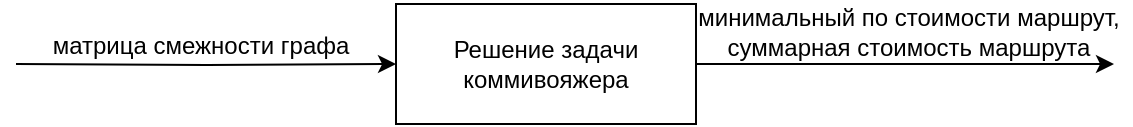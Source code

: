 <mxfile version="13.9.9" type="device"><diagram id="K2V1yUuVNXDiHOk21Qxd" name="Page-1"><mxGraphModel dx="1086" dy="806" grid="0" gridSize="10" guides="1" tooltips="1" connect="1" arrows="1" fold="1" page="1" pageScale="1" pageWidth="827" pageHeight="1169" math="0" shadow="0"><root><mxCell id="0"/><mxCell id="1" parent="0"/><mxCell id="JF6VfA7GZj0o-qjHGWKV-1" style="edgeStyle=orthogonalEdgeStyle;rounded=0;orthogonalLoop=1;jettySize=auto;html=1;" parent="1" target="JF6VfA7GZj0o-qjHGWKV-2" edge="1"><mxGeometry relative="1" as="geometry"><mxPoint x="49" y="201" as="targetPoint"/><mxPoint x="133" y="201" as="sourcePoint"/></mxGeometry></mxCell><mxCell id="JF6VfA7GZj0o-qjHGWKV-8" style="edgeStyle=orthogonalEdgeStyle;rounded=0;orthogonalLoop=1;jettySize=auto;html=1;exitX=1;exitY=0.5;exitDx=0;exitDy=0;" parent="1" source="JF6VfA7GZj0o-qjHGWKV-2" edge="1"><mxGeometry relative="1" as="geometry"><mxPoint x="682" y="201" as="targetPoint"/></mxGeometry></mxCell><mxCell id="JF6VfA7GZj0o-qjHGWKV-2" value="Решение задачи коммивояжера" style="rounded=0;whiteSpace=wrap;html=1;" parent="1" vertex="1"><mxGeometry x="323" y="171" width="150" height="60" as="geometry"/></mxCell><mxCell id="JF6VfA7GZj0o-qjHGWKV-3" value="матрица смежности графа" style="text;html=1;align=center;verticalAlign=middle;resizable=0;points=[];autosize=1;" parent="1" vertex="1"><mxGeometry x="146" y="183" width="158" height="18" as="geometry"/></mxCell><mxCell id="JF6VfA7GZj0o-qjHGWKV-5" value="минимальный по стоимости маршрут,&lt;br&gt;суммарная стоимость маршрута" style="text;html=1;align=center;verticalAlign=middle;resizable=0;points=[];autosize=1;" parent="1" vertex="1"><mxGeometry x="468" y="169" width="221" height="32" as="geometry"/></mxCell></root></mxGraphModel></diagram></mxfile>